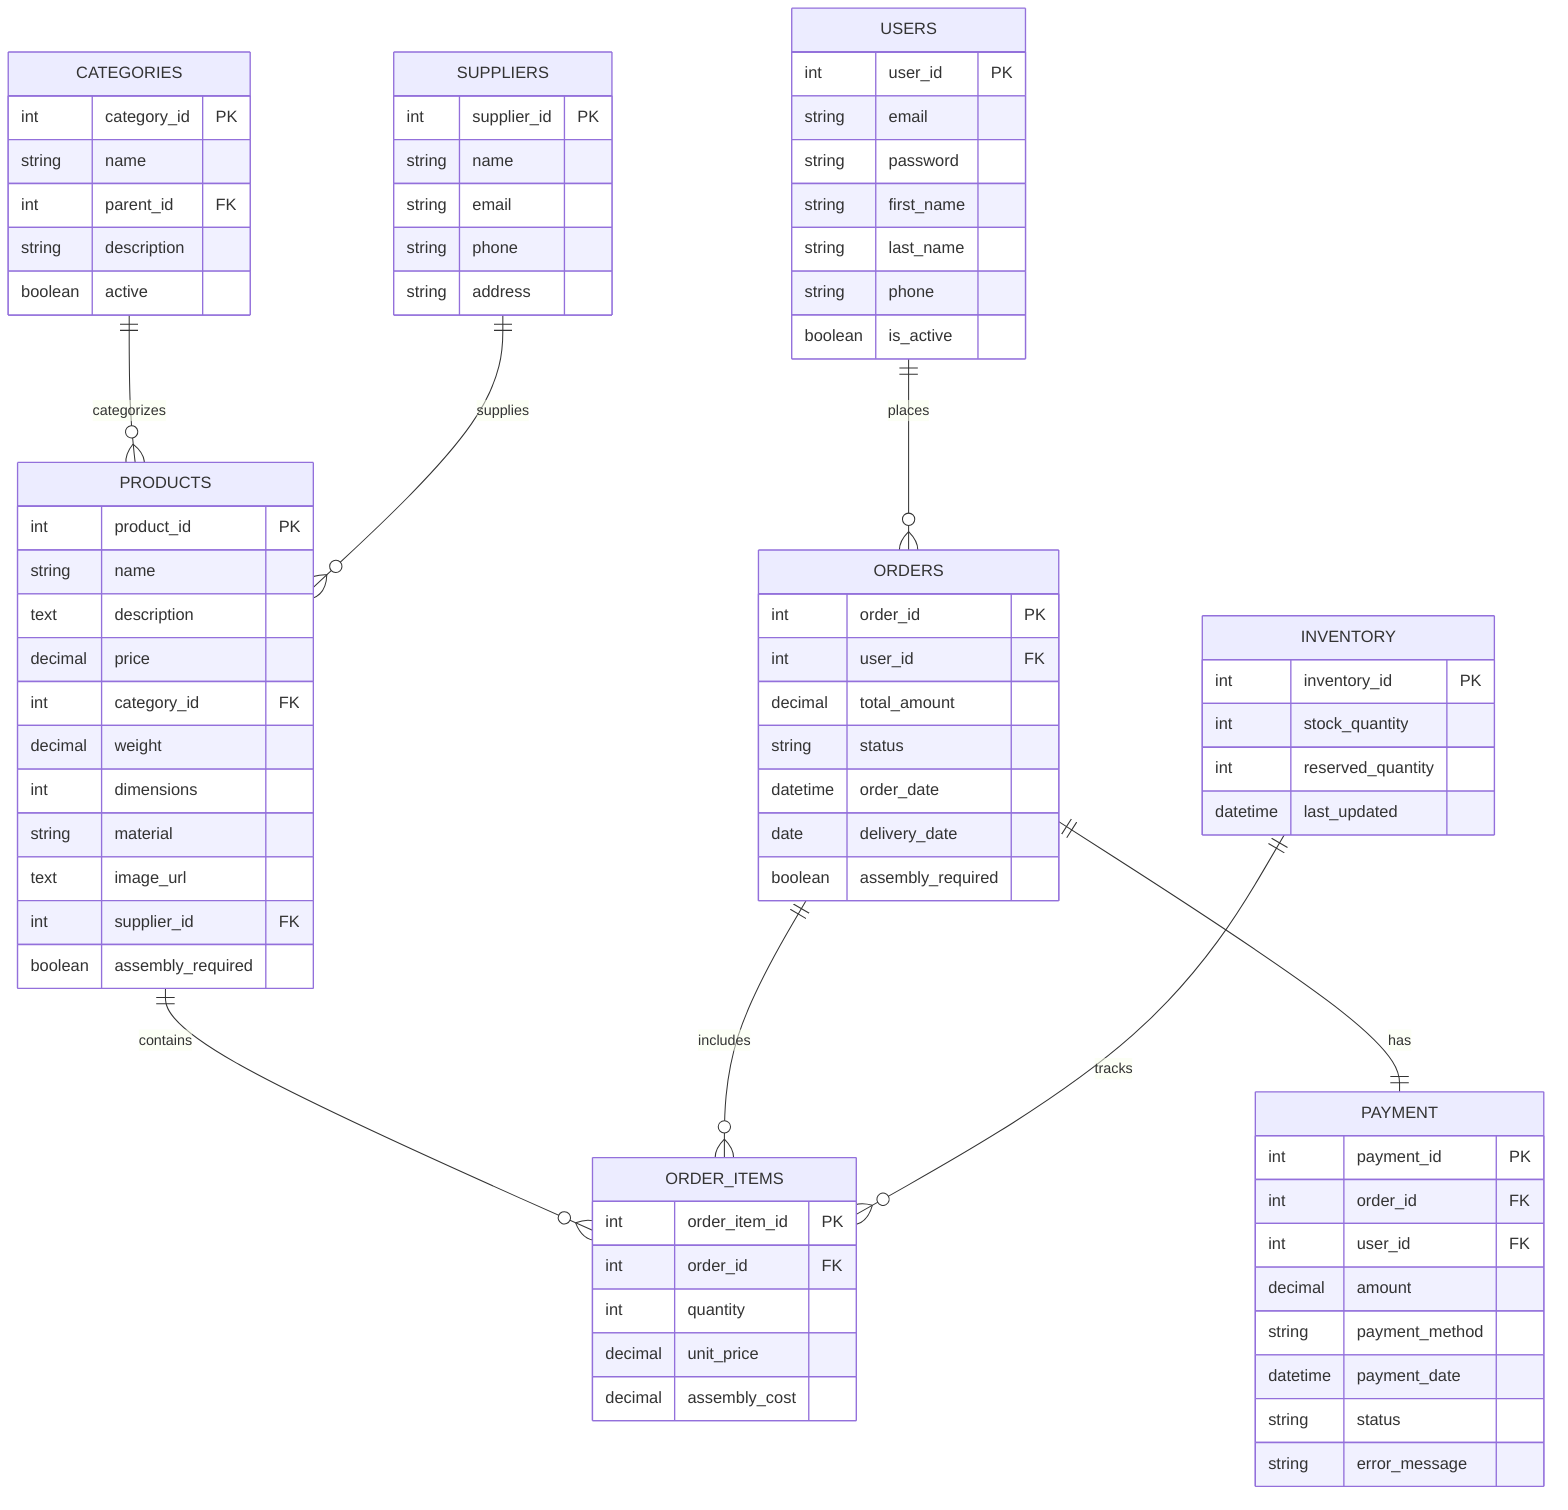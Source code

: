 erDiagram
    USERS ||--o{ ORDERS : places
    USERS {
        int user_id PK
        string email
        string password
        string first_name
        string last_name
        string phone
        boolean is_active
       
    }

    PRODUCTS ||--o{ ORDER_ITEMS : contains
    PRODUCTS {
        int product_id PK
        string name
        text description
        decimal price
        int category_id FK
        decimal weight
        int dimensions
        string material
        text image_url
        int supplier_id FK
        boolean assembly_required
    }
   CATEGORIES ||--o{ PRODUCTS : categorizes
    CATEGORIES {
        int category_id PK
        string name
        int parent_id FK
        string description
        boolean active
    }

    ORDERS ||--o{ ORDER_ITEMS : includes
    ORDERS ||--|| PAYMENT : has
    ORDERS {
        int order_id PK
        int user_id FK
        decimal total_amount
        string status
        datetime order_date
        date delivery_date
        boolean assembly_required
    }

    PAYMENT {
        int payment_id PK
        int order_id FK
        int user_id FK
        decimal amount
        string payment_method
        datetime payment_date
        string status
        string error_message
    }

    ORDER_ITEMS {
        int order_item_id PK
        int order_id FK
        int quantity
        decimal unit_price
        decimal assembly_cost
    }

    INVENTORY ||--o{ ORDER_ITEMS : tracks
    INVENTORY {
        int inventory_id PK
        int stock_quantity
        int reserved_quantity
        datetime last_updated
    }

    SUPPLIERS ||--o{ PRODUCTS : supplies
    SUPPLIERS {
        int supplier_id PK
        string name
        string email
        string phone
        string address
       
    }